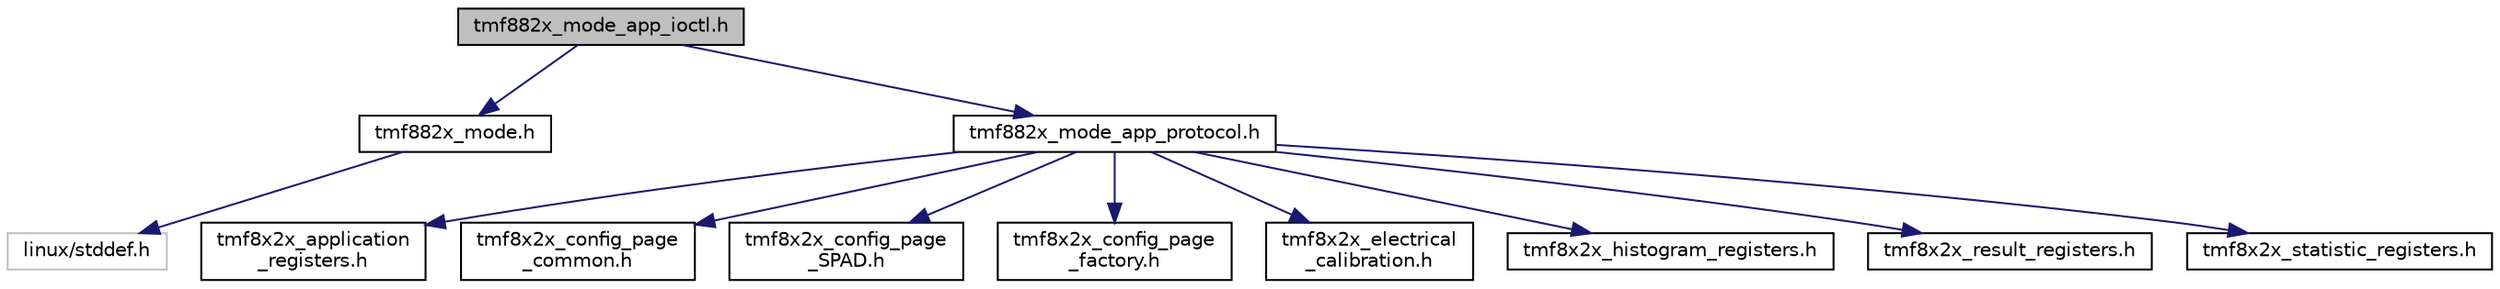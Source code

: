 digraph "tmf882x_mode_app_ioctl.h"
{
 // LATEX_PDF_SIZE
  edge [fontname="Helvetica",fontsize="10",labelfontname="Helvetica",labelfontsize="10"];
  node [fontname="Helvetica",fontsize="10",shape=record];
  Node1 [label="tmf882x_mode_app_ioctl.h",height=0.2,width=0.4,color="black", fillcolor="grey75", style="filled", fontcolor="black",tooltip="TMF882X APP mode ioctl definitions."];
  Node1 -> Node2 [color="midnightblue",fontsize="10",style="solid",fontname="Helvetica"];
  Node2 [label="tmf882x_mode.h",height=0.2,width=0.4,color="black", fillcolor="white", style="filled",URL="$tmf882x__mode_8h.html",tooltip="TMF882X generic mode interface."];
  Node2 -> Node3 [color="midnightblue",fontsize="10",style="solid",fontname="Helvetica"];
  Node3 [label="linux/stddef.h",height=0.2,width=0.4,color="grey75", fillcolor="white", style="filled",tooltip=" "];
  Node1 -> Node4 [color="midnightblue",fontsize="10",style="solid",fontname="Helvetica"];
  Node4 [label="tmf882x_mode_app_protocol.h",height=0.2,width=0.4,color="black", fillcolor="white", style="filled",URL="$tmf882x__mode__app__protocol_8h.html",tooltip=" "];
  Node4 -> Node5 [color="midnightblue",fontsize="10",style="solid",fontname="Helvetica"];
  Node5 [label="tmf8x2x_application\l_registers.h",height=0.2,width=0.4,color="black", fillcolor="white", style="filled",URL="$tmf8x2x__application__registers_8h_source.html",tooltip=" "];
  Node4 -> Node6 [color="midnightblue",fontsize="10",style="solid",fontname="Helvetica"];
  Node6 [label="tmf8x2x_config_page\l_common.h",height=0.2,width=0.4,color="black", fillcolor="white", style="filled",URL="$tmf8x2x__config__page__common_8h_source.html",tooltip=" "];
  Node4 -> Node7 [color="midnightblue",fontsize="10",style="solid",fontname="Helvetica"];
  Node7 [label="tmf8x2x_config_page\l_SPAD.h",height=0.2,width=0.4,color="black", fillcolor="white", style="filled",URL="$tmf8x2x__config__page__SPAD_8h_source.html",tooltip=" "];
  Node4 -> Node8 [color="midnightblue",fontsize="10",style="solid",fontname="Helvetica"];
  Node8 [label="tmf8x2x_config_page\l_factory.h",height=0.2,width=0.4,color="black", fillcolor="white", style="filled",URL="$tmf8x2x__config__page__factory_8h_source.html",tooltip=" "];
  Node4 -> Node9 [color="midnightblue",fontsize="10",style="solid",fontname="Helvetica"];
  Node9 [label="tmf8x2x_electrical\l_calibration.h",height=0.2,width=0.4,color="black", fillcolor="white", style="filled",URL="$tmf8x2x__electrical__calibration_8h_source.html",tooltip=" "];
  Node4 -> Node10 [color="midnightblue",fontsize="10",style="solid",fontname="Helvetica"];
  Node10 [label="tmf8x2x_histogram_registers.h",height=0.2,width=0.4,color="black", fillcolor="white", style="filled",URL="$tmf8x2x__histogram__registers_8h_source.html",tooltip=" "];
  Node4 -> Node11 [color="midnightblue",fontsize="10",style="solid",fontname="Helvetica"];
  Node11 [label="tmf8x2x_result_registers.h",height=0.2,width=0.4,color="black", fillcolor="white", style="filled",URL="$tmf8x2x__result__registers_8h_source.html",tooltip=" "];
  Node4 -> Node12 [color="midnightblue",fontsize="10",style="solid",fontname="Helvetica"];
  Node12 [label="tmf8x2x_statistic_registers.h",height=0.2,width=0.4,color="black", fillcolor="white", style="filled",URL="$tmf8x2x__statistic__registers_8h_source.html",tooltip=" "];
}
